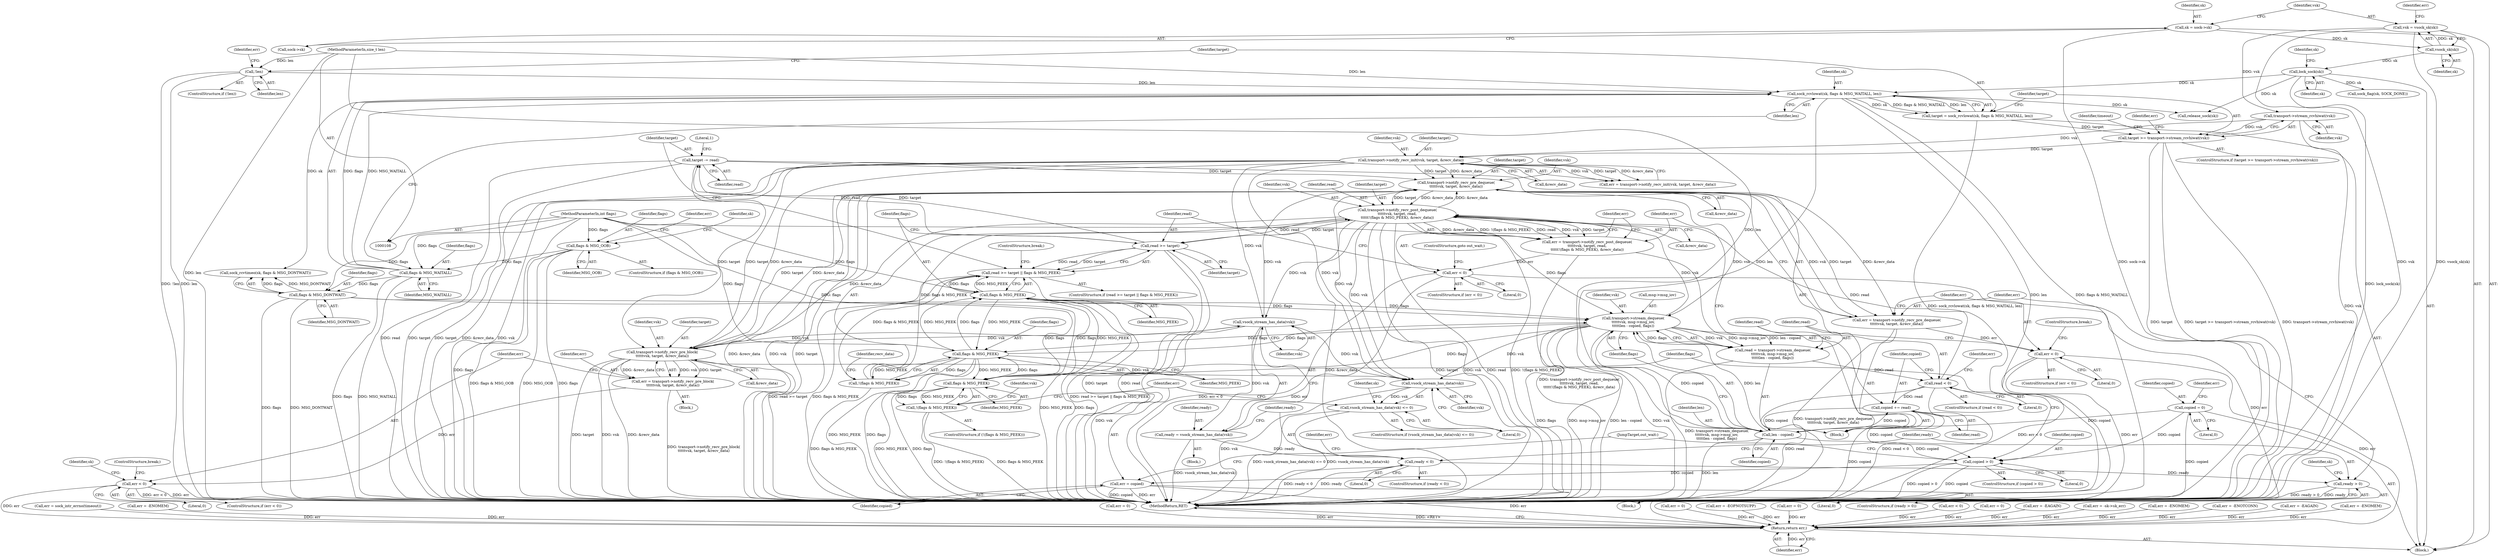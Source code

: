 digraph "0_linux_d5e0d0f607a7a029c6563a0470d88255c89a8d11@API" {
"1000326" [label="(Call,target -= read)"];
"1000319" [label="(Call,read >= target)"];
"1000302" [label="(Call,transport->notify_recv_post_dequeue(\n\t\t\t\t\tvsk, target, read,\n\t\t\t\t\t!(flags & MSG_PEEK), &recv_data))"];
"1000278" [label="(Call,transport->stream_dequeue(\n\t\t\t\t\tvsk, msg->msg_iov,\n\t\t\t\t\tlen - copied, flags))"];
"1000266" [label="(Call,transport->notify_recv_pre_dequeue(\n\t\t\t\t\tvsk, target, &recv_data))"];
"1000245" [label="(Call,vsock_stream_has_data(vsk))"];
"1000363" [label="(Call,transport->notify_recv_pre_block(\n\t\t\t\t\tvsk, target, &recv_data))"];
"1000223" [label="(Call,transport->notify_recv_init(vsk, target, &recv_data))"];
"1000203" [label="(Call,transport->stream_rcvhiwat(vsk))"];
"1000129" [label="(Call,vsk = vsock_sk(sk))"];
"1000131" [label="(Call,vsock_sk(sk))"];
"1000124" [label="(Call,sk = sock->sk)"];
"1000201" [label="(Call,target >= transport->stream_rcvhiwat(vsk))"];
"1000192" [label="(Call,target = sock_rcvlowat(sk, flags & MSG_WAITALL, len))"];
"1000194" [label="(Call,sock_rcvlowat(sk, flags & MSG_WAITALL, len))"];
"1000141" [label="(Call,lock_sock(sk))"];
"1000196" [label="(Call,flags & MSG_WAITALL)"];
"1000164" [label="(Call,flags & MSG_OOB)"];
"1000113" [label="(MethodParameterIn,int flags)"];
"1000185" [label="(Call,!len)"];
"1000112" [label="(MethodParameterIn,size_t len)"];
"1000326" [label="(Call,target -= read)"];
"1000283" [label="(Call,len - copied)"];
"1000297" [label="(Call,copied += read)"];
"1000288" [label="(Call,read < 0)"];
"1000276" [label="(Call,read = transport->stream_dequeue(\n\t\t\t\t\tvsk, msg->msg_iov,\n\t\t\t\t\tlen - copied, flags))"];
"1000218" [label="(Call,copied = 0)"];
"1000215" [label="(Call,flags & MSG_DONTWAIT)"];
"1000322" [label="(Call,flags & MSG_PEEK)"];
"1000307" [label="(Call,flags & MSG_PEEK)"];
"1000306" [label="(Call,!(flags & MSG_PEEK))"];
"1000264" [label="(Call,err = transport->notify_recv_pre_dequeue(\n\t\t\t\t\tvsk, target, &recv_data))"];
"1000272" [label="(Call,err < 0)"];
"1000473" [label="(Return,return err;)"];
"1000428" [label="(Call,copied > 0)"];
"1000461" [label="(Call,err = copied)"];
"1000243" [label="(Call,ready = vsock_stream_has_data(vsk))"];
"1000248" [label="(Call,ready < 0)"];
"1000259" [label="(Call,ready > 0)"];
"1000361" [label="(Call,err = transport->notify_recv_pre_block(\n\t\t\t\t\tvsk, target, &recv_data))"];
"1000369" [label="(Call,err < 0)"];
"1000447" [label="(Call,vsock_stream_has_data(vsk))"];
"1000446" [label="(Call,vsock_stream_has_data(vsk) <= 0)"];
"1000300" [label="(Call,err = transport->notify_recv_post_dequeue(\n\t\t\t\t\tvsk, target, read,\n\t\t\t\t\t!(flags & MSG_PEEK), &recv_data))"];
"1000313" [label="(Call,err < 0)"];
"1000318" [label="(Call,read >= target || flags & MSG_PEEK)"];
"1000434" [label="(Call,flags & MSG_PEEK)"];
"1000433" [label="(Call,!(flags & MSG_PEEK))"];
"1000283" [label="(Call,len - copied)"];
"1000224" [label="(Identifier,vsk)"];
"1000204" [label="(Identifier,vsk)"];
"1000124" [label="(Call,sk = sock->sk)"];
"1000241" [label="(Block,)"];
"1000385" [label="(Call,err = sock_intr_errno(timeout))"];
"1000226" [label="(Call,&recv_data)"];
"1000275" [label="(ControlStructure,break;)"];
"1000279" [label="(Identifier,vsk)"];
"1000277" [label="(Identifier,read)"];
"1000134" [label="(Identifier,err)"];
"1000252" [label="(Call,err = -ENOMEM)"];
"1000463" [label="(Identifier,copied)"];
"1000203" [label="(Call,transport->stream_rcvhiwat(vsk))"];
"1000264" [label="(Call,err = transport->notify_recv_pre_dequeue(\n\t\t\t\t\tvsk, target, &recv_data))"];
"1000166" [label="(Identifier,MSG_OOB)"];
"1000335" [label="(Identifier,sk)"];
"1000250" [label="(Literal,0)"];
"1000129" [label="(Call,vsk = vsock_sk(sk))"];
"1000272" [label="(Call,err < 0)"];
"1000369" [label="(Call,err < 0)"];
"1000364" [label="(Identifier,vsk)"];
"1000201" [label="(Call,target >= transport->stream_rcvhiwat(vsk))"];
"1000302" [label="(Call,transport->notify_recv_post_dequeue(\n\t\t\t\t\tvsk, target, read,\n\t\t\t\t\t!(flags & MSG_PEEK), &recv_data))"];
"1000428" [label="(Call,copied > 0)"];
"1000213" [label="(Call,sock_rcvtimeo(sk, flags & MSG_DONTWAIT))"];
"1000301" [label="(Identifier,err)"];
"1000432" [label="(ControlStructure,if (!(flags & MSG_PEEK)))"];
"1000473" [label="(Return,return err;)"];
"1000260" [label="(Identifier,ready)"];
"1000371" [label="(Literal,0)"];
"1000298" [label="(Identifier,copied)"];
"1000362" [label="(Identifier,err)"];
"1000180" [label="(Call,err = 0)"];
"1000297" [label="(Call,copied += read)"];
"1000312" [label="(ControlStructure,if (err < 0))"];
"1000132" [label="(Identifier,sk)"];
"1000268" [label="(Identifier,target)"];
"1000325" [label="(ControlStructure,break;)"];
"1000434" [label="(Call,flags & MSG_PEEK)"];
"1000225" [label="(Identifier,target)"];
"1000308" [label="(Identifier,flags)"];
"1000188" [label="(Call,err = 0)"];
"1000246" [label="(Identifier,vsk)"];
"1000322" [label="(Call,flags & MSG_PEEK)"];
"1000131" [label="(Call,vsock_sk(sk))"];
"1000222" [label="(Identifier,err)"];
"1000316" [label="(ControlStructure,goto out_wait;)"];
"1000185" [label="(Call,!len)"];
"1000199" [label="(Identifier,len)"];
"1000165" [label="(Identifier,flags)"];
"1000361" [label="(Call,err = transport->notify_recv_pre_block(\n\t\t\t\t\tvsk, target, &recv_data))"];
"1000258" [label="(ControlStructure,if (ready > 0))"];
"1000299" [label="(Identifier,read)"];
"1000330" [label="(Block,)"];
"1000194" [label="(Call,sock_rcvlowat(sk, flags & MSG_WAITALL, len))"];
"1000265" [label="(Identifier,err)"];
"1000366" [label="(Call,&recv_data)"];
"1000168" [label="(Call,err = -EOPNOTSUPP)"];
"1000324" [label="(Identifier,MSG_PEEK)"];
"1000286" [label="(Identifier,flags)"];
"1000253" [label="(Identifier,err)"];
"1000424" [label="(Call,err = 0)"];
"1000212" [label="(Identifier,timeout)"];
"1000433" [label="(Call,!(flags & MSG_PEEK))"];
"1000429" [label="(Identifier,copied)"];
"1000198" [label="(Identifier,MSG_WAITALL)"];
"1000261" [label="(Literal,0)"];
"1000327" [label="(Identifier,target)"];
"1000217" [label="(Identifier,MSG_DONTWAIT)"];
"1000229" [label="(Call,err < 0)"];
"1000259" [label="(Call,ready > 0)"];
"1000189" [label="(Identifier,err)"];
"1000323" [label="(Identifier,flags)"];
"1000245" [label="(Call,vsock_stream_has_data(vsk))"];
"1000326" [label="(Call,target -= read)"];
"1000306" [label="(Call,!(flags & MSG_PEEK))"];
"1000284" [label="(Identifier,len)"];
"1000446" [label="(Call,vsock_stream_has_data(vsk) <= 0)"];
"1000300" [label="(Call,err = transport->notify_recv_post_dequeue(\n\t\t\t\t\tvsk, target, read,\n\t\t\t\t\t!(flags & MSG_PEEK), &recv_data))"];
"1000303" [label="(Identifier,vsk)"];
"1000287" [label="(ControlStructure,if (read < 0))"];
"1000154" [label="(Call,err = 0)"];
"1000396" [label="(Call,err = -EAGAIN)"];
"1000448" [label="(Identifier,vsk)"];
"1000305" [label="(Identifier,read)"];
"1000216" [label="(Identifier,flags)"];
"1000427" [label="(ControlStructure,if (copied > 0))"];
"1000474" [label="(Identifier,err)"];
"1000151" [label="(Call,sock_flag(sk, SOCK_DONE))"];
"1000169" [label="(Identifier,err)"];
"1000267" [label="(Identifier,vsk)"];
"1000114" [label="(Block,)"];
"1000461" [label="(Call,err = copied)"];
"1000285" [label="(Identifier,copied)"];
"1000141" [label="(Call,lock_sock(sk))"];
"1000200" [label="(ControlStructure,if (target >= transport->stream_rcvhiwat(vsk)))"];
"1000186" [label="(Identifier,len)"];
"1000184" [label="(ControlStructure,if (!len))"];
"1000411" [label="(Call,err = -sk->sk_err)"];
"1000309" [label="(Identifier,MSG_PEEK)"];
"1000435" [label="(Identifier,flags)"];
"1000195" [label="(Identifier,sk)"];
"1000314" [label="(Identifier,err)"];
"1000447" [label="(Call,vsock_stream_has_data(vsk))"];
"1000142" [label="(Identifier,sk)"];
"1000292" [label="(Call,err = -ENOMEM)"];
"1000269" [label="(Call,&recv_data)"];
"1000266" [label="(Call,transport->notify_recv_pre_dequeue(\n\t\t\t\t\tvsk, target, &recv_data))"];
"1000240" [label="(Literal,1)"];
"1000315" [label="(Literal,0)"];
"1000441" [label="(Identifier,vsk)"];
"1000475" [label="(MethodReturn,RET)"];
"1000126" [label="(Call,sock->sk)"];
"1000197" [label="(Identifier,flags)"];
"1000248" [label="(Call,ready < 0)"];
"1000374" [label="(Identifier,sk)"];
"1000363" [label="(Call,transport->notify_recv_pre_block(\n\t\t\t\t\tvsk, target, &recv_data))"];
"1000318" [label="(Call,read >= target || flags & MSG_PEEK)"];
"1000176" [label="(Identifier,sk)"];
"1000244" [label="(Identifier,ready)"];
"1000431" [label="(Block,)"];
"1000146" [label="(Identifier,sk)"];
"1000290" [label="(Literal,0)"];
"1000112" [label="(MethodParameterIn,size_t len)"];
"1000158" [label="(Call,err = -ENOTCONN)"];
"1000196" [label="(Call,flags & MSG_WAITALL)"];
"1000271" [label="(ControlStructure,if (err < 0))"];
"1000163" [label="(ControlStructure,if (flags & MSG_OOB))"];
"1000293" [label="(Identifier,err)"];
"1000223" [label="(Call,transport->notify_recv_init(vsk, target, &recv_data))"];
"1000445" [label="(ControlStructure,if (vsock_stream_has_data(vsk) <= 0))"];
"1000304" [label="(Identifier,target)"];
"1000365" [label="(Identifier,target)"];
"1000193" [label="(Identifier,target)"];
"1000471" [label="(Call,release_sock(sk))"];
"1000449" [label="(Literal,0)"];
"1000207" [label="(Identifier,err)"];
"1000276" [label="(Call,read = transport->stream_dequeue(\n\t\t\t\t\tvsk, msg->msg_iov,\n\t\t\t\t\tlen - copied, flags))"];
"1000262" [label="(Block,)"];
"1000320" [label="(Identifier,read)"];
"1000288" [label="(Call,read < 0)"];
"1000464" [label="(JumpTarget,out_wait:)"];
"1000192" [label="(Call,target = sock_rcvlowat(sk, flags & MSG_WAITALL, len))"];
"1000289" [label="(Identifier,read)"];
"1000280" [label="(Call,msg->msg_iov)"];
"1000321" [label="(Identifier,target)"];
"1000372" [label="(ControlStructure,break;)"];
"1000220" [label="(Literal,0)"];
"1000436" [label="(Identifier,MSG_PEEK)"];
"1000218" [label="(Call,copied = 0)"];
"1000313" [label="(Call,err < 0)"];
"1000368" [label="(ControlStructure,if (err < 0))"];
"1000125" [label="(Identifier,sk)"];
"1000247" [label="(ControlStructure,if (ready < 0))"];
"1000164" [label="(Call,flags & MSG_OOB)"];
"1000453" [label="(Identifier,sk)"];
"1000219" [label="(Identifier,copied)"];
"1000311" [label="(Identifier,recv_data)"];
"1000130" [label="(Identifier,vsk)"];
"1000328" [label="(Identifier,read)"];
"1000249" [label="(Identifier,ready)"];
"1000370" [label="(Identifier,err)"];
"1000273" [label="(Identifier,err)"];
"1000356" [label="(Call,err = -EAGAIN)"];
"1000221" [label="(Call,err = transport->notify_recv_init(vsk, target, &recv_data))"];
"1000215" [label="(Call,flags & MSG_DONTWAIT)"];
"1000206" [label="(Call,err = -ENOMEM)"];
"1000319" [label="(Call,read >= target)"];
"1000113" [label="(MethodParameterIn,int flags)"];
"1000243" [label="(Call,ready = vsock_stream_has_data(vsk))"];
"1000430" [label="(Literal,0)"];
"1000317" [label="(ControlStructure,if (read >= target || flags & MSG_PEEK))"];
"1000278" [label="(Call,transport->stream_dequeue(\n\t\t\t\t\tvsk, msg->msg_iov,\n\t\t\t\t\tlen - copied, flags))"];
"1000307" [label="(Call,flags & MSG_PEEK)"];
"1000462" [label="(Identifier,err)"];
"1000202" [label="(Identifier,target)"];
"1000274" [label="(Literal,0)"];
"1000310" [label="(Call,&recv_data)"];
"1000326" -> "1000262"  [label="AST: "];
"1000326" -> "1000328"  [label="CFG: "];
"1000327" -> "1000326"  [label="AST: "];
"1000328" -> "1000326"  [label="AST: "];
"1000240" -> "1000326"  [label="CFG: "];
"1000326" -> "1000475"  [label="DDG: read"];
"1000326" -> "1000475"  [label="DDG: target"];
"1000326" -> "1000266"  [label="DDG: target"];
"1000319" -> "1000326"  [label="DDG: read"];
"1000319" -> "1000326"  [label="DDG: target"];
"1000326" -> "1000363"  [label="DDG: target"];
"1000319" -> "1000318"  [label="AST: "];
"1000319" -> "1000321"  [label="CFG: "];
"1000320" -> "1000319"  [label="AST: "];
"1000321" -> "1000319"  [label="AST: "];
"1000323" -> "1000319"  [label="CFG: "];
"1000318" -> "1000319"  [label="CFG: "];
"1000319" -> "1000475"  [label="DDG: target"];
"1000319" -> "1000475"  [label="DDG: read"];
"1000319" -> "1000318"  [label="DDG: read"];
"1000319" -> "1000318"  [label="DDG: target"];
"1000302" -> "1000319"  [label="DDG: read"];
"1000302" -> "1000319"  [label="DDG: target"];
"1000302" -> "1000300"  [label="AST: "];
"1000302" -> "1000310"  [label="CFG: "];
"1000303" -> "1000302"  [label="AST: "];
"1000304" -> "1000302"  [label="AST: "];
"1000305" -> "1000302"  [label="AST: "];
"1000306" -> "1000302"  [label="AST: "];
"1000310" -> "1000302"  [label="AST: "];
"1000300" -> "1000302"  [label="CFG: "];
"1000302" -> "1000475"  [label="DDG: &recv_data"];
"1000302" -> "1000475"  [label="DDG: target"];
"1000302" -> "1000475"  [label="DDG: vsk"];
"1000302" -> "1000475"  [label="DDG: read"];
"1000302" -> "1000475"  [label="DDG: !(flags & MSG_PEEK)"];
"1000302" -> "1000245"  [label="DDG: vsk"];
"1000302" -> "1000266"  [label="DDG: &recv_data"];
"1000302" -> "1000300"  [label="DDG: &recv_data"];
"1000302" -> "1000300"  [label="DDG: !(flags & MSG_PEEK)"];
"1000302" -> "1000300"  [label="DDG: read"];
"1000302" -> "1000300"  [label="DDG: vsk"];
"1000302" -> "1000300"  [label="DDG: target"];
"1000278" -> "1000302"  [label="DDG: vsk"];
"1000266" -> "1000302"  [label="DDG: target"];
"1000266" -> "1000302"  [label="DDG: &recv_data"];
"1000288" -> "1000302"  [label="DDG: read"];
"1000306" -> "1000302"  [label="DDG: flags & MSG_PEEK"];
"1000302" -> "1000363"  [label="DDG: &recv_data"];
"1000302" -> "1000447"  [label="DDG: vsk"];
"1000278" -> "1000276"  [label="AST: "];
"1000278" -> "1000286"  [label="CFG: "];
"1000279" -> "1000278"  [label="AST: "];
"1000280" -> "1000278"  [label="AST: "];
"1000283" -> "1000278"  [label="AST: "];
"1000286" -> "1000278"  [label="AST: "];
"1000276" -> "1000278"  [label="CFG: "];
"1000278" -> "1000475"  [label="DDG: flags"];
"1000278" -> "1000475"  [label="DDG: msg->msg_iov"];
"1000278" -> "1000475"  [label="DDG: len - copied"];
"1000278" -> "1000475"  [label="DDG: vsk"];
"1000278" -> "1000276"  [label="DDG: vsk"];
"1000278" -> "1000276"  [label="DDG: msg->msg_iov"];
"1000278" -> "1000276"  [label="DDG: len - copied"];
"1000278" -> "1000276"  [label="DDG: flags"];
"1000266" -> "1000278"  [label="DDG: vsk"];
"1000283" -> "1000278"  [label="DDG: len"];
"1000283" -> "1000278"  [label="DDG: copied"];
"1000215" -> "1000278"  [label="DDG: flags"];
"1000322" -> "1000278"  [label="DDG: flags"];
"1000307" -> "1000278"  [label="DDG: flags"];
"1000113" -> "1000278"  [label="DDG: flags"];
"1000278" -> "1000307"  [label="DDG: flags"];
"1000278" -> "1000434"  [label="DDG: flags"];
"1000278" -> "1000447"  [label="DDG: vsk"];
"1000266" -> "1000264"  [label="AST: "];
"1000266" -> "1000269"  [label="CFG: "];
"1000267" -> "1000266"  [label="AST: "];
"1000268" -> "1000266"  [label="AST: "];
"1000269" -> "1000266"  [label="AST: "];
"1000264" -> "1000266"  [label="CFG: "];
"1000266" -> "1000475"  [label="DDG: &recv_data"];
"1000266" -> "1000475"  [label="DDG: vsk"];
"1000266" -> "1000475"  [label="DDG: target"];
"1000266" -> "1000264"  [label="DDG: vsk"];
"1000266" -> "1000264"  [label="DDG: target"];
"1000266" -> "1000264"  [label="DDG: &recv_data"];
"1000245" -> "1000266"  [label="DDG: vsk"];
"1000363" -> "1000266"  [label="DDG: target"];
"1000363" -> "1000266"  [label="DDG: &recv_data"];
"1000223" -> "1000266"  [label="DDG: target"];
"1000223" -> "1000266"  [label="DDG: &recv_data"];
"1000266" -> "1000447"  [label="DDG: vsk"];
"1000245" -> "1000243"  [label="AST: "];
"1000245" -> "1000246"  [label="CFG: "];
"1000246" -> "1000245"  [label="AST: "];
"1000243" -> "1000245"  [label="CFG: "];
"1000245" -> "1000475"  [label="DDG: vsk"];
"1000245" -> "1000243"  [label="DDG: vsk"];
"1000363" -> "1000245"  [label="DDG: vsk"];
"1000223" -> "1000245"  [label="DDG: vsk"];
"1000245" -> "1000363"  [label="DDG: vsk"];
"1000245" -> "1000447"  [label="DDG: vsk"];
"1000363" -> "1000361"  [label="AST: "];
"1000363" -> "1000366"  [label="CFG: "];
"1000364" -> "1000363"  [label="AST: "];
"1000365" -> "1000363"  [label="AST: "];
"1000366" -> "1000363"  [label="AST: "];
"1000361" -> "1000363"  [label="CFG: "];
"1000363" -> "1000475"  [label="DDG: target"];
"1000363" -> "1000475"  [label="DDG: vsk"];
"1000363" -> "1000475"  [label="DDG: &recv_data"];
"1000363" -> "1000361"  [label="DDG: vsk"];
"1000363" -> "1000361"  [label="DDG: target"];
"1000363" -> "1000361"  [label="DDG: &recv_data"];
"1000223" -> "1000363"  [label="DDG: target"];
"1000223" -> "1000363"  [label="DDG: &recv_data"];
"1000363" -> "1000447"  [label="DDG: vsk"];
"1000223" -> "1000221"  [label="AST: "];
"1000223" -> "1000226"  [label="CFG: "];
"1000224" -> "1000223"  [label="AST: "];
"1000225" -> "1000223"  [label="AST: "];
"1000226" -> "1000223"  [label="AST: "];
"1000221" -> "1000223"  [label="CFG: "];
"1000223" -> "1000475"  [label="DDG: target"];
"1000223" -> "1000475"  [label="DDG: &recv_data"];
"1000223" -> "1000475"  [label="DDG: vsk"];
"1000223" -> "1000221"  [label="DDG: vsk"];
"1000223" -> "1000221"  [label="DDG: target"];
"1000223" -> "1000221"  [label="DDG: &recv_data"];
"1000203" -> "1000223"  [label="DDG: vsk"];
"1000201" -> "1000223"  [label="DDG: target"];
"1000223" -> "1000447"  [label="DDG: vsk"];
"1000203" -> "1000201"  [label="AST: "];
"1000203" -> "1000204"  [label="CFG: "];
"1000204" -> "1000203"  [label="AST: "];
"1000201" -> "1000203"  [label="CFG: "];
"1000203" -> "1000475"  [label="DDG: vsk"];
"1000203" -> "1000201"  [label="DDG: vsk"];
"1000129" -> "1000203"  [label="DDG: vsk"];
"1000129" -> "1000114"  [label="AST: "];
"1000129" -> "1000131"  [label="CFG: "];
"1000130" -> "1000129"  [label="AST: "];
"1000131" -> "1000129"  [label="AST: "];
"1000134" -> "1000129"  [label="CFG: "];
"1000129" -> "1000475"  [label="DDG: vsk"];
"1000129" -> "1000475"  [label="DDG: vsock_sk(sk)"];
"1000131" -> "1000129"  [label="DDG: sk"];
"1000131" -> "1000132"  [label="CFG: "];
"1000132" -> "1000131"  [label="AST: "];
"1000124" -> "1000131"  [label="DDG: sk"];
"1000131" -> "1000141"  [label="DDG: sk"];
"1000124" -> "1000114"  [label="AST: "];
"1000124" -> "1000126"  [label="CFG: "];
"1000125" -> "1000124"  [label="AST: "];
"1000126" -> "1000124"  [label="AST: "];
"1000130" -> "1000124"  [label="CFG: "];
"1000124" -> "1000475"  [label="DDG: sock->sk"];
"1000201" -> "1000200"  [label="AST: "];
"1000202" -> "1000201"  [label="AST: "];
"1000207" -> "1000201"  [label="CFG: "];
"1000212" -> "1000201"  [label="CFG: "];
"1000201" -> "1000475"  [label="DDG: target >= transport->stream_rcvhiwat(vsk)"];
"1000201" -> "1000475"  [label="DDG: transport->stream_rcvhiwat(vsk)"];
"1000201" -> "1000475"  [label="DDG: target"];
"1000192" -> "1000201"  [label="DDG: target"];
"1000192" -> "1000114"  [label="AST: "];
"1000192" -> "1000194"  [label="CFG: "];
"1000193" -> "1000192"  [label="AST: "];
"1000194" -> "1000192"  [label="AST: "];
"1000202" -> "1000192"  [label="CFG: "];
"1000192" -> "1000475"  [label="DDG: sock_rcvlowat(sk, flags & MSG_WAITALL, len)"];
"1000194" -> "1000192"  [label="DDG: sk"];
"1000194" -> "1000192"  [label="DDG: flags & MSG_WAITALL"];
"1000194" -> "1000192"  [label="DDG: len"];
"1000194" -> "1000199"  [label="CFG: "];
"1000195" -> "1000194"  [label="AST: "];
"1000196" -> "1000194"  [label="AST: "];
"1000199" -> "1000194"  [label="AST: "];
"1000194" -> "1000475"  [label="DDG: len"];
"1000194" -> "1000475"  [label="DDG: flags & MSG_WAITALL"];
"1000141" -> "1000194"  [label="DDG: sk"];
"1000196" -> "1000194"  [label="DDG: flags"];
"1000196" -> "1000194"  [label="DDG: MSG_WAITALL"];
"1000185" -> "1000194"  [label="DDG: len"];
"1000112" -> "1000194"  [label="DDG: len"];
"1000194" -> "1000213"  [label="DDG: sk"];
"1000194" -> "1000283"  [label="DDG: len"];
"1000194" -> "1000471"  [label="DDG: sk"];
"1000141" -> "1000114"  [label="AST: "];
"1000141" -> "1000142"  [label="CFG: "];
"1000142" -> "1000141"  [label="AST: "];
"1000146" -> "1000141"  [label="CFG: "];
"1000141" -> "1000475"  [label="DDG: lock_sock(sk)"];
"1000141" -> "1000151"  [label="DDG: sk"];
"1000141" -> "1000471"  [label="DDG: sk"];
"1000196" -> "1000198"  [label="CFG: "];
"1000197" -> "1000196"  [label="AST: "];
"1000198" -> "1000196"  [label="AST: "];
"1000199" -> "1000196"  [label="CFG: "];
"1000196" -> "1000475"  [label="DDG: flags"];
"1000196" -> "1000475"  [label="DDG: MSG_WAITALL"];
"1000164" -> "1000196"  [label="DDG: flags"];
"1000113" -> "1000196"  [label="DDG: flags"];
"1000196" -> "1000215"  [label="DDG: flags"];
"1000164" -> "1000163"  [label="AST: "];
"1000164" -> "1000166"  [label="CFG: "];
"1000165" -> "1000164"  [label="AST: "];
"1000166" -> "1000164"  [label="AST: "];
"1000169" -> "1000164"  [label="CFG: "];
"1000176" -> "1000164"  [label="CFG: "];
"1000164" -> "1000475"  [label="DDG: flags & MSG_OOB"];
"1000164" -> "1000475"  [label="DDG: MSG_OOB"];
"1000164" -> "1000475"  [label="DDG: flags"];
"1000113" -> "1000164"  [label="DDG: flags"];
"1000113" -> "1000108"  [label="AST: "];
"1000113" -> "1000475"  [label="DDG: flags"];
"1000113" -> "1000215"  [label="DDG: flags"];
"1000113" -> "1000307"  [label="DDG: flags"];
"1000113" -> "1000322"  [label="DDG: flags"];
"1000113" -> "1000434"  [label="DDG: flags"];
"1000185" -> "1000184"  [label="AST: "];
"1000185" -> "1000186"  [label="CFG: "];
"1000186" -> "1000185"  [label="AST: "];
"1000189" -> "1000185"  [label="CFG: "];
"1000193" -> "1000185"  [label="CFG: "];
"1000185" -> "1000475"  [label="DDG: !len"];
"1000185" -> "1000475"  [label="DDG: len"];
"1000112" -> "1000185"  [label="DDG: len"];
"1000112" -> "1000108"  [label="AST: "];
"1000112" -> "1000475"  [label="DDG: len"];
"1000112" -> "1000283"  [label="DDG: len"];
"1000283" -> "1000285"  [label="CFG: "];
"1000284" -> "1000283"  [label="AST: "];
"1000285" -> "1000283"  [label="AST: "];
"1000286" -> "1000283"  [label="CFG: "];
"1000283" -> "1000475"  [label="DDG: len"];
"1000297" -> "1000283"  [label="DDG: copied"];
"1000218" -> "1000283"  [label="DDG: copied"];
"1000283" -> "1000297"  [label="DDG: copied"];
"1000283" -> "1000428"  [label="DDG: copied"];
"1000297" -> "1000262"  [label="AST: "];
"1000297" -> "1000299"  [label="CFG: "];
"1000298" -> "1000297"  [label="AST: "];
"1000299" -> "1000297"  [label="AST: "];
"1000301" -> "1000297"  [label="CFG: "];
"1000297" -> "1000475"  [label="DDG: copied"];
"1000288" -> "1000297"  [label="DDG: read"];
"1000297" -> "1000428"  [label="DDG: copied"];
"1000288" -> "1000287"  [label="AST: "];
"1000288" -> "1000290"  [label="CFG: "];
"1000289" -> "1000288"  [label="AST: "];
"1000290" -> "1000288"  [label="AST: "];
"1000293" -> "1000288"  [label="CFG: "];
"1000298" -> "1000288"  [label="CFG: "];
"1000288" -> "1000475"  [label="DDG: read"];
"1000288" -> "1000475"  [label="DDG: read < 0"];
"1000276" -> "1000288"  [label="DDG: read"];
"1000276" -> "1000262"  [label="AST: "];
"1000277" -> "1000276"  [label="AST: "];
"1000289" -> "1000276"  [label="CFG: "];
"1000276" -> "1000475"  [label="DDG: transport->stream_dequeue(\n\t\t\t\t\tvsk, msg->msg_iov,\n\t\t\t\t\tlen - copied, flags)"];
"1000218" -> "1000114"  [label="AST: "];
"1000218" -> "1000220"  [label="CFG: "];
"1000219" -> "1000218"  [label="AST: "];
"1000220" -> "1000218"  [label="AST: "];
"1000222" -> "1000218"  [label="CFG: "];
"1000218" -> "1000475"  [label="DDG: copied"];
"1000218" -> "1000428"  [label="DDG: copied"];
"1000215" -> "1000213"  [label="AST: "];
"1000215" -> "1000217"  [label="CFG: "];
"1000216" -> "1000215"  [label="AST: "];
"1000217" -> "1000215"  [label="AST: "];
"1000213" -> "1000215"  [label="CFG: "];
"1000215" -> "1000475"  [label="DDG: flags"];
"1000215" -> "1000475"  [label="DDG: MSG_DONTWAIT"];
"1000215" -> "1000213"  [label="DDG: flags"];
"1000215" -> "1000213"  [label="DDG: MSG_DONTWAIT"];
"1000215" -> "1000434"  [label="DDG: flags"];
"1000322" -> "1000318"  [label="AST: "];
"1000322" -> "1000324"  [label="CFG: "];
"1000323" -> "1000322"  [label="AST: "];
"1000324" -> "1000322"  [label="AST: "];
"1000318" -> "1000322"  [label="CFG: "];
"1000322" -> "1000475"  [label="DDG: MSG_PEEK"];
"1000322" -> "1000475"  [label="DDG: flags"];
"1000322" -> "1000307"  [label="DDG: MSG_PEEK"];
"1000322" -> "1000318"  [label="DDG: flags"];
"1000322" -> "1000318"  [label="DDG: MSG_PEEK"];
"1000307" -> "1000322"  [label="DDG: flags"];
"1000307" -> "1000322"  [label="DDG: MSG_PEEK"];
"1000322" -> "1000434"  [label="DDG: flags"];
"1000322" -> "1000434"  [label="DDG: MSG_PEEK"];
"1000307" -> "1000306"  [label="AST: "];
"1000307" -> "1000309"  [label="CFG: "];
"1000308" -> "1000307"  [label="AST: "];
"1000309" -> "1000307"  [label="AST: "];
"1000306" -> "1000307"  [label="CFG: "];
"1000307" -> "1000475"  [label="DDG: MSG_PEEK"];
"1000307" -> "1000475"  [label="DDG: flags"];
"1000307" -> "1000306"  [label="DDG: flags"];
"1000307" -> "1000306"  [label="DDG: MSG_PEEK"];
"1000307" -> "1000434"  [label="DDG: flags"];
"1000307" -> "1000434"  [label="DDG: MSG_PEEK"];
"1000311" -> "1000306"  [label="CFG: "];
"1000306" -> "1000475"  [label="DDG: flags & MSG_PEEK"];
"1000306" -> "1000318"  [label="DDG: flags & MSG_PEEK"];
"1000264" -> "1000262"  [label="AST: "];
"1000265" -> "1000264"  [label="AST: "];
"1000273" -> "1000264"  [label="CFG: "];
"1000264" -> "1000475"  [label="DDG: transport->notify_recv_pre_dequeue(\n\t\t\t\t\tvsk, target, &recv_data)"];
"1000264" -> "1000272"  [label="DDG: err"];
"1000272" -> "1000271"  [label="AST: "];
"1000272" -> "1000274"  [label="CFG: "];
"1000273" -> "1000272"  [label="AST: "];
"1000274" -> "1000272"  [label="AST: "];
"1000275" -> "1000272"  [label="CFG: "];
"1000277" -> "1000272"  [label="CFG: "];
"1000272" -> "1000475"  [label="DDG: err"];
"1000272" -> "1000475"  [label="DDG: err < 0"];
"1000272" -> "1000473"  [label="DDG: err"];
"1000473" -> "1000114"  [label="AST: "];
"1000473" -> "1000474"  [label="CFG: "];
"1000474" -> "1000473"  [label="AST: "];
"1000475" -> "1000473"  [label="CFG: "];
"1000473" -> "1000475"  [label="DDG: <RET>"];
"1000474" -> "1000473"  [label="DDG: err"];
"1000158" -> "1000473"  [label="DDG: err"];
"1000396" -> "1000473"  [label="DDG: err"];
"1000292" -> "1000473"  [label="DDG: err"];
"1000188" -> "1000473"  [label="DDG: err"];
"1000154" -> "1000473"  [label="DDG: err"];
"1000180" -> "1000473"  [label="DDG: err"];
"1000424" -> "1000473"  [label="DDG: err"];
"1000206" -> "1000473"  [label="DDG: err"];
"1000385" -> "1000473"  [label="DDG: err"];
"1000313" -> "1000473"  [label="DDG: err"];
"1000252" -> "1000473"  [label="DDG: err"];
"1000369" -> "1000473"  [label="DDG: err"];
"1000168" -> "1000473"  [label="DDG: err"];
"1000411" -> "1000473"  [label="DDG: err"];
"1000356" -> "1000473"  [label="DDG: err"];
"1000229" -> "1000473"  [label="DDG: err"];
"1000461" -> "1000473"  [label="DDG: err"];
"1000428" -> "1000427"  [label="AST: "];
"1000428" -> "1000430"  [label="CFG: "];
"1000429" -> "1000428"  [label="AST: "];
"1000430" -> "1000428"  [label="AST: "];
"1000435" -> "1000428"  [label="CFG: "];
"1000464" -> "1000428"  [label="CFG: "];
"1000428" -> "1000475"  [label="DDG: copied > 0"];
"1000428" -> "1000475"  [label="DDG: copied"];
"1000428" -> "1000461"  [label="DDG: copied"];
"1000461" -> "1000431"  [label="AST: "];
"1000461" -> "1000463"  [label="CFG: "];
"1000462" -> "1000461"  [label="AST: "];
"1000463" -> "1000461"  [label="AST: "];
"1000464" -> "1000461"  [label="CFG: "];
"1000461" -> "1000475"  [label="DDG: copied"];
"1000461" -> "1000475"  [label="DDG: err"];
"1000243" -> "1000241"  [label="AST: "];
"1000244" -> "1000243"  [label="AST: "];
"1000249" -> "1000243"  [label="CFG: "];
"1000243" -> "1000475"  [label="DDG: vsock_stream_has_data(vsk)"];
"1000243" -> "1000248"  [label="DDG: ready"];
"1000248" -> "1000247"  [label="AST: "];
"1000248" -> "1000250"  [label="CFG: "];
"1000249" -> "1000248"  [label="AST: "];
"1000250" -> "1000248"  [label="AST: "];
"1000253" -> "1000248"  [label="CFG: "];
"1000260" -> "1000248"  [label="CFG: "];
"1000248" -> "1000475"  [label="DDG: ready < 0"];
"1000248" -> "1000475"  [label="DDG: ready"];
"1000248" -> "1000259"  [label="DDG: ready"];
"1000259" -> "1000258"  [label="AST: "];
"1000259" -> "1000261"  [label="CFG: "];
"1000260" -> "1000259"  [label="AST: "];
"1000261" -> "1000259"  [label="AST: "];
"1000265" -> "1000259"  [label="CFG: "];
"1000335" -> "1000259"  [label="CFG: "];
"1000259" -> "1000475"  [label="DDG: ready > 0"];
"1000259" -> "1000475"  [label="DDG: ready"];
"1000361" -> "1000330"  [label="AST: "];
"1000362" -> "1000361"  [label="AST: "];
"1000370" -> "1000361"  [label="CFG: "];
"1000361" -> "1000475"  [label="DDG: transport->notify_recv_pre_block(\n\t\t\t\t\tvsk, target, &recv_data)"];
"1000361" -> "1000369"  [label="DDG: err"];
"1000369" -> "1000368"  [label="AST: "];
"1000369" -> "1000371"  [label="CFG: "];
"1000370" -> "1000369"  [label="AST: "];
"1000371" -> "1000369"  [label="AST: "];
"1000372" -> "1000369"  [label="CFG: "];
"1000374" -> "1000369"  [label="CFG: "];
"1000369" -> "1000475"  [label="DDG: err < 0"];
"1000369" -> "1000475"  [label="DDG: err"];
"1000447" -> "1000446"  [label="AST: "];
"1000447" -> "1000448"  [label="CFG: "];
"1000448" -> "1000447"  [label="AST: "];
"1000449" -> "1000447"  [label="CFG: "];
"1000447" -> "1000475"  [label="DDG: vsk"];
"1000447" -> "1000446"  [label="DDG: vsk"];
"1000446" -> "1000445"  [label="AST: "];
"1000446" -> "1000449"  [label="CFG: "];
"1000449" -> "1000446"  [label="AST: "];
"1000453" -> "1000446"  [label="CFG: "];
"1000462" -> "1000446"  [label="CFG: "];
"1000446" -> "1000475"  [label="DDG: vsock_stream_has_data(vsk) <= 0"];
"1000446" -> "1000475"  [label="DDG: vsock_stream_has_data(vsk)"];
"1000300" -> "1000262"  [label="AST: "];
"1000301" -> "1000300"  [label="AST: "];
"1000314" -> "1000300"  [label="CFG: "];
"1000300" -> "1000475"  [label="DDG: transport->notify_recv_post_dequeue(\n\t\t\t\t\tvsk, target, read,\n\t\t\t\t\t!(flags & MSG_PEEK), &recv_data)"];
"1000300" -> "1000313"  [label="DDG: err"];
"1000313" -> "1000312"  [label="AST: "];
"1000313" -> "1000315"  [label="CFG: "];
"1000314" -> "1000313"  [label="AST: "];
"1000315" -> "1000313"  [label="AST: "];
"1000316" -> "1000313"  [label="CFG: "];
"1000320" -> "1000313"  [label="CFG: "];
"1000313" -> "1000475"  [label="DDG: err < 0"];
"1000313" -> "1000475"  [label="DDG: err"];
"1000318" -> "1000317"  [label="AST: "];
"1000325" -> "1000318"  [label="CFG: "];
"1000327" -> "1000318"  [label="CFG: "];
"1000318" -> "1000475"  [label="DDG: read >= target || flags & MSG_PEEK"];
"1000318" -> "1000475"  [label="DDG: read >= target"];
"1000318" -> "1000475"  [label="DDG: flags & MSG_PEEK"];
"1000434" -> "1000433"  [label="AST: "];
"1000434" -> "1000436"  [label="CFG: "];
"1000435" -> "1000434"  [label="AST: "];
"1000436" -> "1000434"  [label="AST: "];
"1000433" -> "1000434"  [label="CFG: "];
"1000434" -> "1000475"  [label="DDG: MSG_PEEK"];
"1000434" -> "1000475"  [label="DDG: flags"];
"1000434" -> "1000433"  [label="DDG: flags"];
"1000434" -> "1000433"  [label="DDG: MSG_PEEK"];
"1000433" -> "1000432"  [label="AST: "];
"1000441" -> "1000433"  [label="CFG: "];
"1000462" -> "1000433"  [label="CFG: "];
"1000433" -> "1000475"  [label="DDG: flags & MSG_PEEK"];
"1000433" -> "1000475"  [label="DDG: !(flags & MSG_PEEK)"];
}
